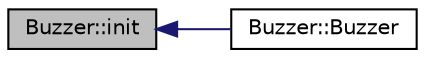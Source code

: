 digraph "Buzzer::init"
{
 // INTERACTIVE_SVG=YES
  edge [fontname="Helvetica",fontsize="10",labelfontname="Helvetica",labelfontsize="10"];
  node [fontname="Helvetica",fontsize="10",shape=record];
  rankdir="LR";
  Node1 [label="Buzzer::init",height=0.2,width=0.4,color="black", fillcolor="grey75", style="filled", fontcolor="black"];
  Node1 -> Node2 [dir="back",color="midnightblue",fontsize="10",style="solid",fontname="Helvetica"];
  Node2 [label="Buzzer::Buzzer",height=0.2,width=0.4,color="black", fillcolor="white", style="filled",URL="$classBuzzer.html#a8faf4fbbb7085ebdbb24d3681a727733",tooltip="Constructor. "];
}

